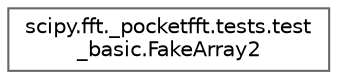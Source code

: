 digraph "Graphical Class Hierarchy"
{
 // LATEX_PDF_SIZE
  bgcolor="transparent";
  edge [fontname=Helvetica,fontsize=10,labelfontname=Helvetica,labelfontsize=10];
  node [fontname=Helvetica,fontsize=10,shape=box,height=0.2,width=0.4];
  rankdir="LR";
  Node0 [id="Node000000",label="scipy.fft._pocketfft.tests.test\l_basic.FakeArray2",height=0.2,width=0.4,color="grey40", fillcolor="white", style="filled",URL="$d9/d6b/classscipy_1_1fft_1_1__pocketfft_1_1tests_1_1test__basic_1_1FakeArray2.html",tooltip=" "];
}
